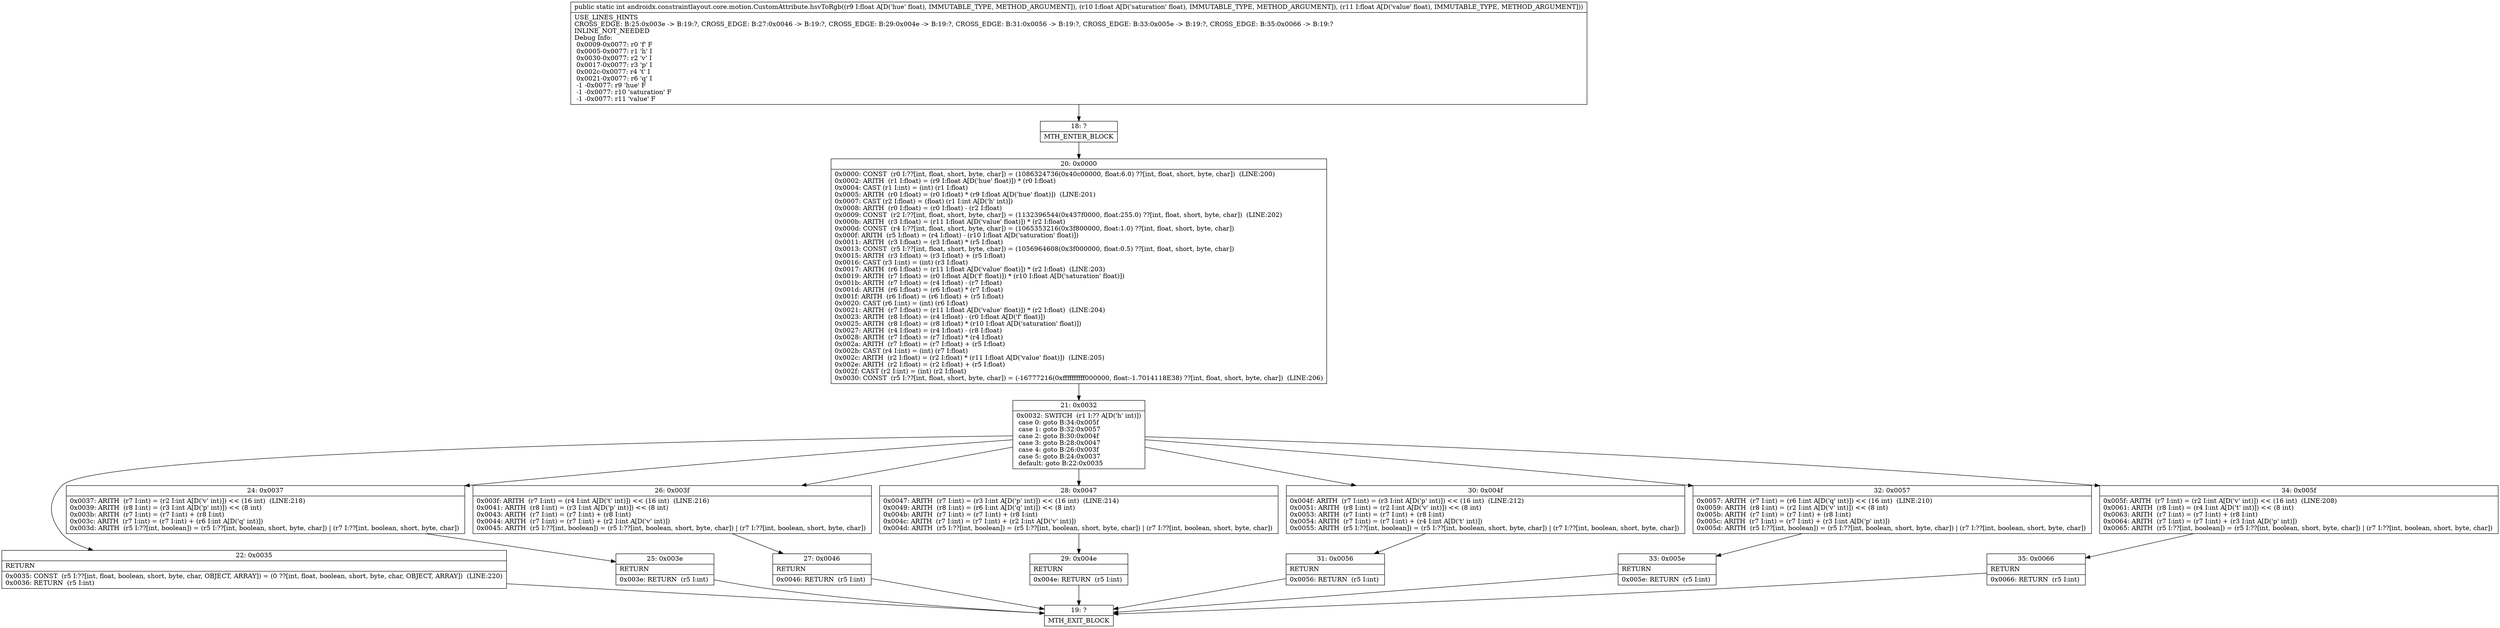 digraph "CFG forandroidx.constraintlayout.core.motion.CustomAttribute.hsvToRgb(FFF)I" {
Node_18 [shape=record,label="{18\:\ ?|MTH_ENTER_BLOCK\l}"];
Node_20 [shape=record,label="{20\:\ 0x0000|0x0000: CONST  (r0 I:??[int, float, short, byte, char]) = (1086324736(0x40c00000, float:6.0) ??[int, float, short, byte, char])  (LINE:200)\l0x0002: ARITH  (r1 I:float) = (r9 I:float A[D('hue' float)]) * (r0 I:float) \l0x0004: CAST (r1 I:int) = (int) (r1 I:float) \l0x0005: ARITH  (r0 I:float) = (r0 I:float) * (r9 I:float A[D('hue' float)])  (LINE:201)\l0x0007: CAST (r2 I:float) = (float) (r1 I:int A[D('h' int)]) \l0x0008: ARITH  (r0 I:float) = (r0 I:float) \- (r2 I:float) \l0x0009: CONST  (r2 I:??[int, float, short, byte, char]) = (1132396544(0x437f0000, float:255.0) ??[int, float, short, byte, char])  (LINE:202)\l0x000b: ARITH  (r3 I:float) = (r11 I:float A[D('value' float)]) * (r2 I:float) \l0x000d: CONST  (r4 I:??[int, float, short, byte, char]) = (1065353216(0x3f800000, float:1.0) ??[int, float, short, byte, char]) \l0x000f: ARITH  (r5 I:float) = (r4 I:float) \- (r10 I:float A[D('saturation' float)]) \l0x0011: ARITH  (r3 I:float) = (r3 I:float) * (r5 I:float) \l0x0013: CONST  (r5 I:??[int, float, short, byte, char]) = (1056964608(0x3f000000, float:0.5) ??[int, float, short, byte, char]) \l0x0015: ARITH  (r3 I:float) = (r3 I:float) + (r5 I:float) \l0x0016: CAST (r3 I:int) = (int) (r3 I:float) \l0x0017: ARITH  (r6 I:float) = (r11 I:float A[D('value' float)]) * (r2 I:float)  (LINE:203)\l0x0019: ARITH  (r7 I:float) = (r0 I:float A[D('f' float)]) * (r10 I:float A[D('saturation' float)]) \l0x001b: ARITH  (r7 I:float) = (r4 I:float) \- (r7 I:float) \l0x001d: ARITH  (r6 I:float) = (r6 I:float) * (r7 I:float) \l0x001f: ARITH  (r6 I:float) = (r6 I:float) + (r5 I:float) \l0x0020: CAST (r6 I:int) = (int) (r6 I:float) \l0x0021: ARITH  (r7 I:float) = (r11 I:float A[D('value' float)]) * (r2 I:float)  (LINE:204)\l0x0023: ARITH  (r8 I:float) = (r4 I:float) \- (r0 I:float A[D('f' float)]) \l0x0025: ARITH  (r8 I:float) = (r8 I:float) * (r10 I:float A[D('saturation' float)]) \l0x0027: ARITH  (r4 I:float) = (r4 I:float) \- (r8 I:float) \l0x0028: ARITH  (r7 I:float) = (r7 I:float) * (r4 I:float) \l0x002a: ARITH  (r7 I:float) = (r7 I:float) + (r5 I:float) \l0x002b: CAST (r4 I:int) = (int) (r7 I:float) \l0x002c: ARITH  (r2 I:float) = (r2 I:float) * (r11 I:float A[D('value' float)])  (LINE:205)\l0x002e: ARITH  (r2 I:float) = (r2 I:float) + (r5 I:float) \l0x002f: CAST (r2 I:int) = (int) (r2 I:float) \l0x0030: CONST  (r5 I:??[int, float, short, byte, char]) = (\-16777216(0xffffffffff000000, float:\-1.7014118E38) ??[int, float, short, byte, char])  (LINE:206)\l}"];
Node_21 [shape=record,label="{21\:\ 0x0032|0x0032: SWITCH  (r1 I:?? A[D('h' int)])\l case 0: goto B:34:0x005f\l case 1: goto B:32:0x0057\l case 2: goto B:30:0x004f\l case 3: goto B:28:0x0047\l case 4: goto B:26:0x003f\l case 5: goto B:24:0x0037\l default: goto B:22:0x0035 \l}"];
Node_22 [shape=record,label="{22\:\ 0x0035|RETURN\l|0x0035: CONST  (r5 I:??[int, float, boolean, short, byte, char, OBJECT, ARRAY]) = (0 ??[int, float, boolean, short, byte, char, OBJECT, ARRAY])  (LINE:220)\l0x0036: RETURN  (r5 I:int) \l}"];
Node_19 [shape=record,label="{19\:\ ?|MTH_EXIT_BLOCK\l}"];
Node_24 [shape=record,label="{24\:\ 0x0037|0x0037: ARITH  (r7 I:int) = (r2 I:int A[D('v' int)]) \<\< (16 int)  (LINE:218)\l0x0039: ARITH  (r8 I:int) = (r3 I:int A[D('p' int)]) \<\< (8 int) \l0x003b: ARITH  (r7 I:int) = (r7 I:int) + (r8 I:int) \l0x003c: ARITH  (r7 I:int) = (r7 I:int) + (r6 I:int A[D('q' int)]) \l0x003d: ARITH  (r5 I:??[int, boolean]) = (r5 I:??[int, boolean, short, byte, char]) \| (r7 I:??[int, boolean, short, byte, char]) \l}"];
Node_25 [shape=record,label="{25\:\ 0x003e|RETURN\l|0x003e: RETURN  (r5 I:int) \l}"];
Node_26 [shape=record,label="{26\:\ 0x003f|0x003f: ARITH  (r7 I:int) = (r4 I:int A[D('t' int)]) \<\< (16 int)  (LINE:216)\l0x0041: ARITH  (r8 I:int) = (r3 I:int A[D('p' int)]) \<\< (8 int) \l0x0043: ARITH  (r7 I:int) = (r7 I:int) + (r8 I:int) \l0x0044: ARITH  (r7 I:int) = (r7 I:int) + (r2 I:int A[D('v' int)]) \l0x0045: ARITH  (r5 I:??[int, boolean]) = (r5 I:??[int, boolean, short, byte, char]) \| (r7 I:??[int, boolean, short, byte, char]) \l}"];
Node_27 [shape=record,label="{27\:\ 0x0046|RETURN\l|0x0046: RETURN  (r5 I:int) \l}"];
Node_28 [shape=record,label="{28\:\ 0x0047|0x0047: ARITH  (r7 I:int) = (r3 I:int A[D('p' int)]) \<\< (16 int)  (LINE:214)\l0x0049: ARITH  (r8 I:int) = (r6 I:int A[D('q' int)]) \<\< (8 int) \l0x004b: ARITH  (r7 I:int) = (r7 I:int) + (r8 I:int) \l0x004c: ARITH  (r7 I:int) = (r7 I:int) + (r2 I:int A[D('v' int)]) \l0x004d: ARITH  (r5 I:??[int, boolean]) = (r5 I:??[int, boolean, short, byte, char]) \| (r7 I:??[int, boolean, short, byte, char]) \l}"];
Node_29 [shape=record,label="{29\:\ 0x004e|RETURN\l|0x004e: RETURN  (r5 I:int) \l}"];
Node_30 [shape=record,label="{30\:\ 0x004f|0x004f: ARITH  (r7 I:int) = (r3 I:int A[D('p' int)]) \<\< (16 int)  (LINE:212)\l0x0051: ARITH  (r8 I:int) = (r2 I:int A[D('v' int)]) \<\< (8 int) \l0x0053: ARITH  (r7 I:int) = (r7 I:int) + (r8 I:int) \l0x0054: ARITH  (r7 I:int) = (r7 I:int) + (r4 I:int A[D('t' int)]) \l0x0055: ARITH  (r5 I:??[int, boolean]) = (r5 I:??[int, boolean, short, byte, char]) \| (r7 I:??[int, boolean, short, byte, char]) \l}"];
Node_31 [shape=record,label="{31\:\ 0x0056|RETURN\l|0x0056: RETURN  (r5 I:int) \l}"];
Node_32 [shape=record,label="{32\:\ 0x0057|0x0057: ARITH  (r7 I:int) = (r6 I:int A[D('q' int)]) \<\< (16 int)  (LINE:210)\l0x0059: ARITH  (r8 I:int) = (r2 I:int A[D('v' int)]) \<\< (8 int) \l0x005b: ARITH  (r7 I:int) = (r7 I:int) + (r8 I:int) \l0x005c: ARITH  (r7 I:int) = (r7 I:int) + (r3 I:int A[D('p' int)]) \l0x005d: ARITH  (r5 I:??[int, boolean]) = (r5 I:??[int, boolean, short, byte, char]) \| (r7 I:??[int, boolean, short, byte, char]) \l}"];
Node_33 [shape=record,label="{33\:\ 0x005e|RETURN\l|0x005e: RETURN  (r5 I:int) \l}"];
Node_34 [shape=record,label="{34\:\ 0x005f|0x005f: ARITH  (r7 I:int) = (r2 I:int A[D('v' int)]) \<\< (16 int)  (LINE:208)\l0x0061: ARITH  (r8 I:int) = (r4 I:int A[D('t' int)]) \<\< (8 int) \l0x0063: ARITH  (r7 I:int) = (r7 I:int) + (r8 I:int) \l0x0064: ARITH  (r7 I:int) = (r7 I:int) + (r3 I:int A[D('p' int)]) \l0x0065: ARITH  (r5 I:??[int, boolean]) = (r5 I:??[int, boolean, short, byte, char]) \| (r7 I:??[int, boolean, short, byte, char]) \l}"];
Node_35 [shape=record,label="{35\:\ 0x0066|RETURN\l|0x0066: RETURN  (r5 I:int) \l}"];
MethodNode[shape=record,label="{public static int androidx.constraintlayout.core.motion.CustomAttribute.hsvToRgb((r9 I:float A[D('hue' float), IMMUTABLE_TYPE, METHOD_ARGUMENT]), (r10 I:float A[D('saturation' float), IMMUTABLE_TYPE, METHOD_ARGUMENT]), (r11 I:float A[D('value' float), IMMUTABLE_TYPE, METHOD_ARGUMENT]))  | USE_LINES_HINTS\lCROSS_EDGE: B:25:0x003e \-\> B:19:?, CROSS_EDGE: B:27:0x0046 \-\> B:19:?, CROSS_EDGE: B:29:0x004e \-\> B:19:?, CROSS_EDGE: B:31:0x0056 \-\> B:19:?, CROSS_EDGE: B:33:0x005e \-\> B:19:?, CROSS_EDGE: B:35:0x0066 \-\> B:19:?\lINLINE_NOT_NEEDED\lDebug Info:\l  0x0009\-0x0077: r0 'f' F\l  0x0005\-0x0077: r1 'h' I\l  0x0030\-0x0077: r2 'v' I\l  0x0017\-0x0077: r3 'p' I\l  0x002c\-0x0077: r4 't' I\l  0x0021\-0x0077: r6 'q' I\l  \-1 \-0x0077: r9 'hue' F\l  \-1 \-0x0077: r10 'saturation' F\l  \-1 \-0x0077: r11 'value' F\l}"];
MethodNode -> Node_18;Node_18 -> Node_20;
Node_20 -> Node_21;
Node_21 -> Node_22;
Node_21 -> Node_24;
Node_21 -> Node_26;
Node_21 -> Node_28;
Node_21 -> Node_30;
Node_21 -> Node_32;
Node_21 -> Node_34;
Node_22 -> Node_19;
Node_24 -> Node_25;
Node_25 -> Node_19;
Node_26 -> Node_27;
Node_27 -> Node_19;
Node_28 -> Node_29;
Node_29 -> Node_19;
Node_30 -> Node_31;
Node_31 -> Node_19;
Node_32 -> Node_33;
Node_33 -> Node_19;
Node_34 -> Node_35;
Node_35 -> Node_19;
}

